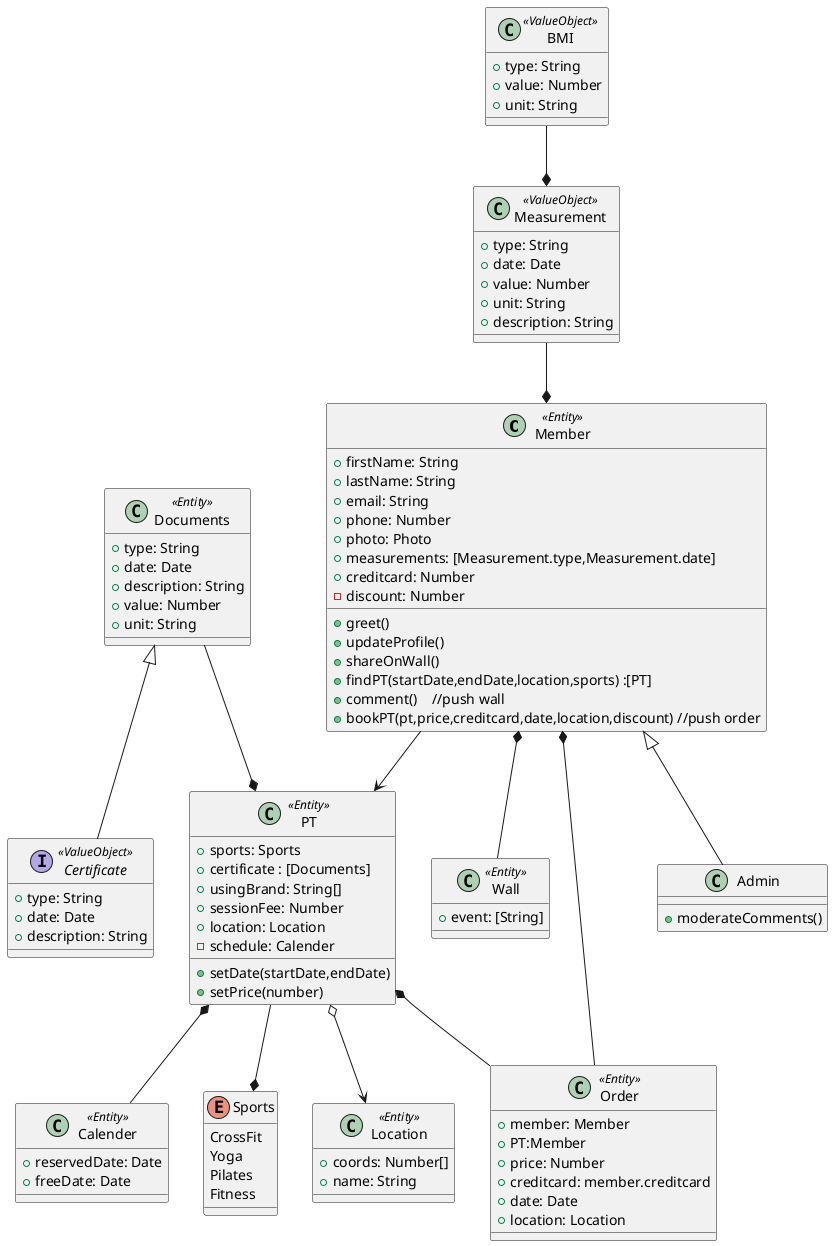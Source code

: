 @startuml "Class Diagram"
class Member <<Entity>>{
    +firstName: String
    +lastName: String
    +email: String
    +phone: Number
    +photo: Photo
    +measurements: [Measurement.type,Measurement.date]
    +creditcard: Number   
    -discount: Number
    +greet()
    +updateProfile()  
    +shareOnWall()     
    +findPT(startDate,endDate,location,sports) :[PT]
    +comment()    //push wall
    +bookPT(pt,price,creditcard,date,location,discount) //push order   
}

class PT<<Entity>>{
    +sports: Sports
    +certificate : [Documents]
    +usingBrand: String[]
    +sessionFee: Number
    +location: Location    
    -schedule: Calender
    +setDate(startDate,endDate)
    +setPrice(number)

}
class Calender<<Entity>>{
    +reservedDate: Date
    +freeDate: Date
}
class Wall<<Entity>>{
    +event: [String]
}
class Order<<Entity>>{
    +member: Member
    +PT:Member
    +price: Number
    +creditcard: member.creditcard
    +date: Date
    +location: Location
}

class BMI <<ValueObject>> {
    +type: String
    +value: Number
    +unit: String
}

class Documents<<Entity>>{
    +type: String
    +date: Date
    +description: String
    +value: Number
    +unit: String
    }

class Measurement <<ValueObject>>{
    +type: String
    +date: Date
    +value: Number
    +unit: String
    +description: String
}



interface Certificate <<ValueObject>>{
    +type: String
    +date: Date 
    +description: String 
}

enum Sports{
    CrossFit
    Yoga
    Pilates
    Fitness
}

class Location<<Entity>> {
    +coords: Number[]
    +name: String
}

class Admin {
    +moderateComments()
}

Admin -up-|> Member
BMI --* Measurement
Measurement --* Member
Certificate -up-|> Documents
Documents --*PT

PT o--> Location
Member --> PT
Member *-- Wall
Member *-- Order
PT *-- Order
PT*-- Calender
PT --* Sports


@enduml

